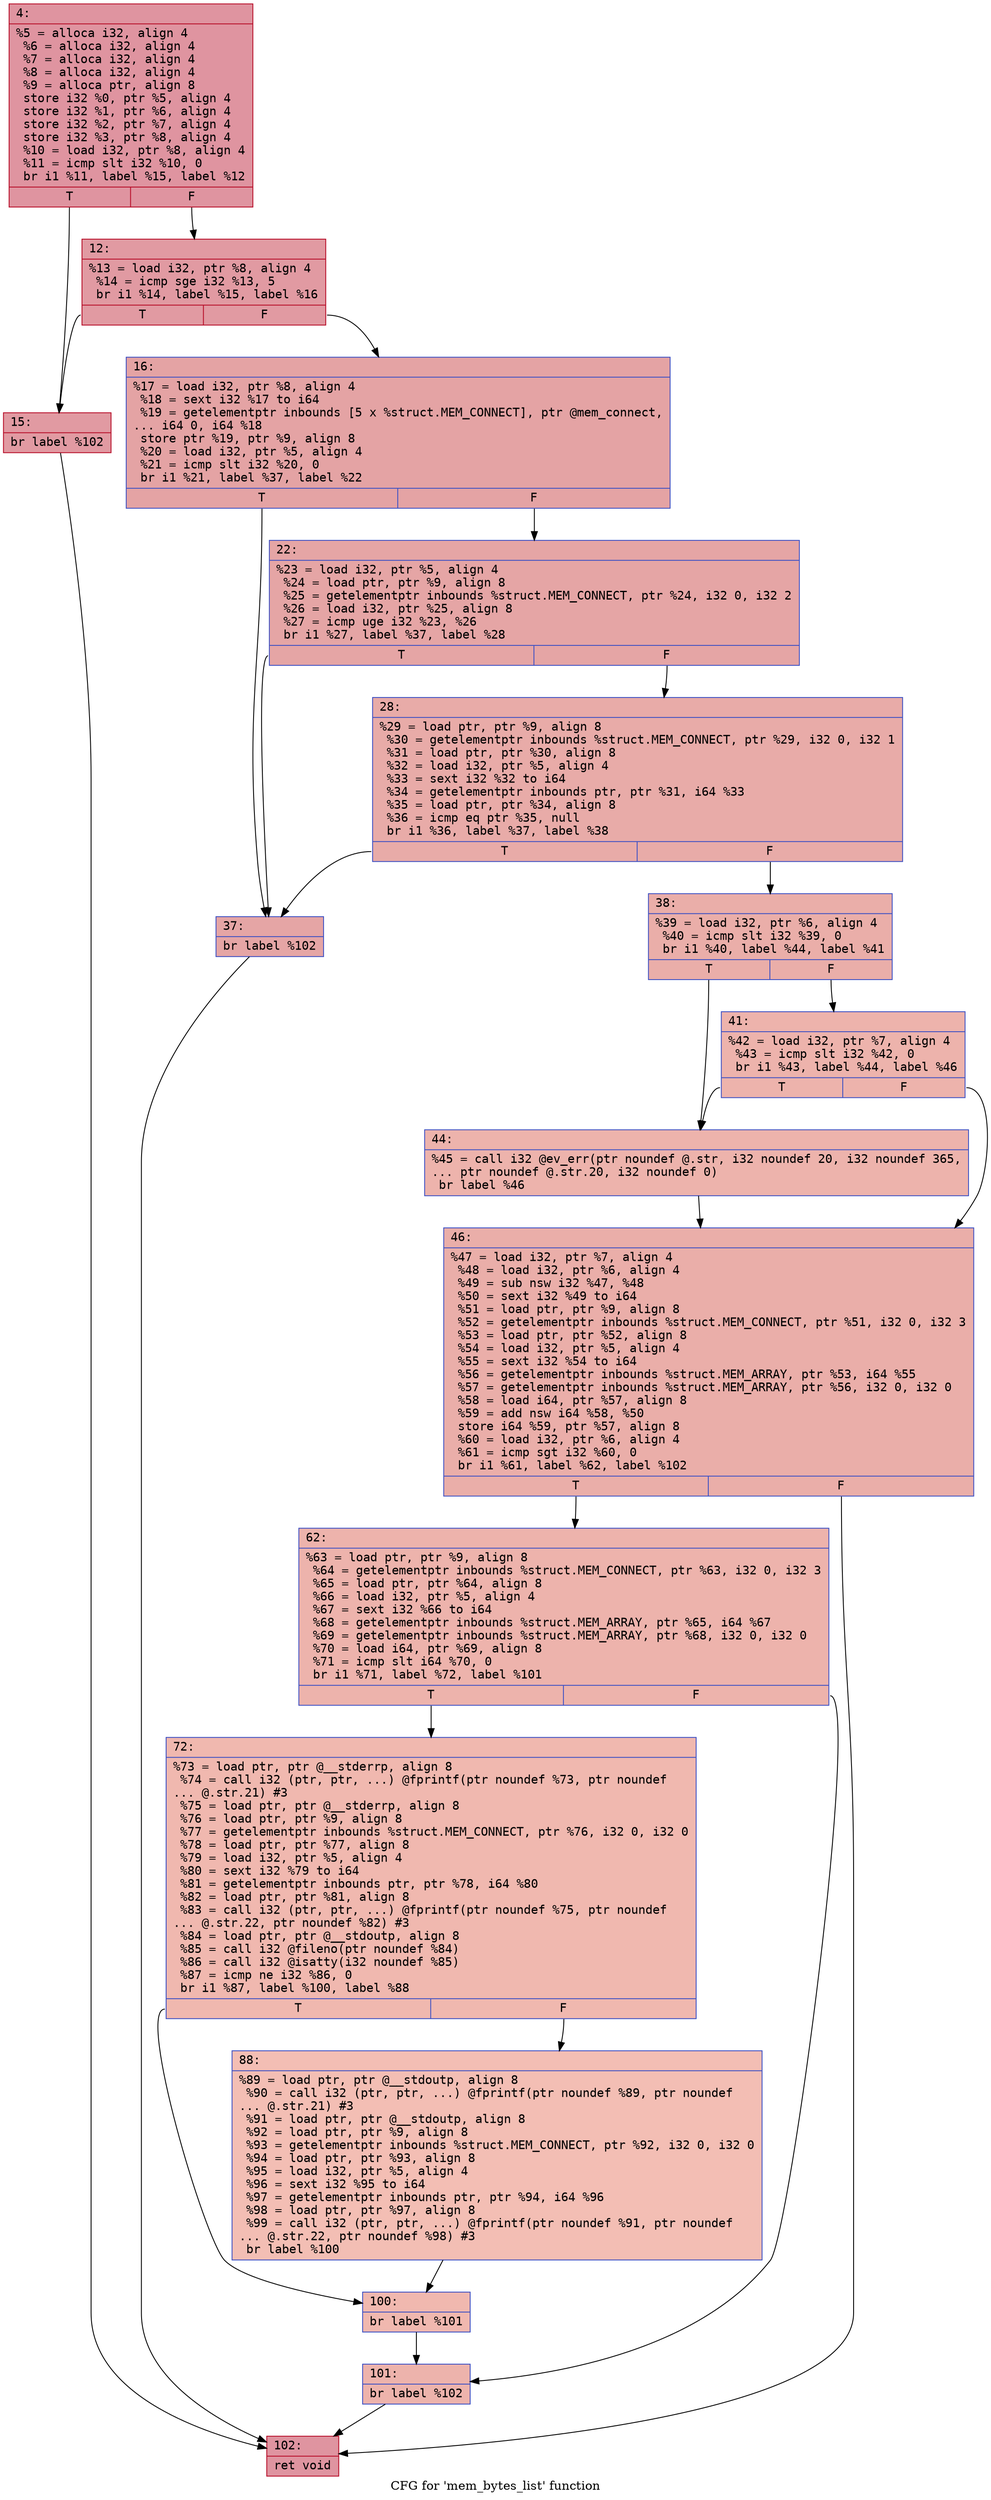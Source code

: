 digraph "CFG for 'mem_bytes_list' function" {
	label="CFG for 'mem_bytes_list' function";

	Node0x600001837890 [shape=record,color="#b70d28ff", style=filled, fillcolor="#b70d2870" fontname="Courier",label="{4:\l|  %5 = alloca i32, align 4\l  %6 = alloca i32, align 4\l  %7 = alloca i32, align 4\l  %8 = alloca i32, align 4\l  %9 = alloca ptr, align 8\l  store i32 %0, ptr %5, align 4\l  store i32 %1, ptr %6, align 4\l  store i32 %2, ptr %7, align 4\l  store i32 %3, ptr %8, align 4\l  %10 = load i32, ptr %8, align 4\l  %11 = icmp slt i32 %10, 0\l  br i1 %11, label %15, label %12\l|{<s0>T|<s1>F}}"];
	Node0x600001837890:s0 -> Node0x600001837930[tooltip="4 -> 15\nProbability 37.50%" ];
	Node0x600001837890:s1 -> Node0x6000018378e0[tooltip="4 -> 12\nProbability 62.50%" ];
	Node0x6000018378e0 [shape=record,color="#b70d28ff", style=filled, fillcolor="#bb1b2c70" fontname="Courier",label="{12:\l|  %13 = load i32, ptr %8, align 4\l  %14 = icmp sge i32 %13, 5\l  br i1 %14, label %15, label %16\l|{<s0>T|<s1>F}}"];
	Node0x6000018378e0:s0 -> Node0x600001837930[tooltip="12 -> 15\nProbability 50.00%" ];
	Node0x6000018378e0:s1 -> Node0x600001837980[tooltip="12 -> 16\nProbability 50.00%" ];
	Node0x600001837930 [shape=record,color="#b70d28ff", style=filled, fillcolor="#bb1b2c70" fontname="Courier",label="{15:\l|  br label %102\l}"];
	Node0x600001837930 -> Node0x600001837d90[tooltip="15 -> 102\nProbability 100.00%" ];
	Node0x600001837980 [shape=record,color="#3d50c3ff", style=filled, fillcolor="#c32e3170" fontname="Courier",label="{16:\l|  %17 = load i32, ptr %8, align 4\l  %18 = sext i32 %17 to i64\l  %19 = getelementptr inbounds [5 x %struct.MEM_CONNECT], ptr @mem_connect,\l... i64 0, i64 %18\l  store ptr %19, ptr %9, align 8\l  %20 = load i32, ptr %5, align 4\l  %21 = icmp slt i32 %20, 0\l  br i1 %21, label %37, label %22\l|{<s0>T|<s1>F}}"];
	Node0x600001837980:s0 -> Node0x600001837a70[tooltip="16 -> 37\nProbability 37.50%" ];
	Node0x600001837980:s1 -> Node0x6000018379d0[tooltip="16 -> 22\nProbability 62.50%" ];
	Node0x6000018379d0 [shape=record,color="#3d50c3ff", style=filled, fillcolor="#c5333470" fontname="Courier",label="{22:\l|  %23 = load i32, ptr %5, align 4\l  %24 = load ptr, ptr %9, align 8\l  %25 = getelementptr inbounds %struct.MEM_CONNECT, ptr %24, i32 0, i32 2\l  %26 = load i32, ptr %25, align 8\l  %27 = icmp uge i32 %23, %26\l  br i1 %27, label %37, label %28\l|{<s0>T|<s1>F}}"];
	Node0x6000018379d0:s0 -> Node0x600001837a70[tooltip="22 -> 37\nProbability 50.00%" ];
	Node0x6000018379d0:s1 -> Node0x600001837a20[tooltip="22 -> 28\nProbability 50.00%" ];
	Node0x600001837a20 [shape=record,color="#3d50c3ff", style=filled, fillcolor="#cc403a70" fontname="Courier",label="{28:\l|  %29 = load ptr, ptr %9, align 8\l  %30 = getelementptr inbounds %struct.MEM_CONNECT, ptr %29, i32 0, i32 1\l  %31 = load ptr, ptr %30, align 8\l  %32 = load i32, ptr %5, align 4\l  %33 = sext i32 %32 to i64\l  %34 = getelementptr inbounds ptr, ptr %31, i64 %33\l  %35 = load ptr, ptr %34, align 8\l  %36 = icmp eq ptr %35, null\l  br i1 %36, label %37, label %38\l|{<s0>T|<s1>F}}"];
	Node0x600001837a20:s0 -> Node0x600001837a70[tooltip="28 -> 37\nProbability 37.50%" ];
	Node0x600001837a20:s1 -> Node0x600001837ac0[tooltip="28 -> 38\nProbability 62.50%" ];
	Node0x600001837a70 [shape=record,color="#3d50c3ff", style=filled, fillcolor="#c5333470" fontname="Courier",label="{37:\l|  br label %102\l}"];
	Node0x600001837a70 -> Node0x600001837d90[tooltip="37 -> 102\nProbability 100.00%" ];
	Node0x600001837ac0 [shape=record,color="#3d50c3ff", style=filled, fillcolor="#d0473d70" fontname="Courier",label="{38:\l|  %39 = load i32, ptr %6, align 4\l  %40 = icmp slt i32 %39, 0\l  br i1 %40, label %44, label %41\l|{<s0>T|<s1>F}}"];
	Node0x600001837ac0:s0 -> Node0x600001837b60[tooltip="38 -> 44\nProbability 37.50%" ];
	Node0x600001837ac0:s1 -> Node0x600001837b10[tooltip="38 -> 41\nProbability 62.50%" ];
	Node0x600001837b10 [shape=record,color="#3d50c3ff", style=filled, fillcolor="#d6524470" fontname="Courier",label="{41:\l|  %42 = load i32, ptr %7, align 4\l  %43 = icmp slt i32 %42, 0\l  br i1 %43, label %44, label %46\l|{<s0>T|<s1>F}}"];
	Node0x600001837b10:s0 -> Node0x600001837b60[tooltip="41 -> 44\nProbability 37.50%" ];
	Node0x600001837b10:s1 -> Node0x600001837bb0[tooltip="41 -> 46\nProbability 62.50%" ];
	Node0x600001837b60 [shape=record,color="#3d50c3ff", style=filled, fillcolor="#d6524470" fontname="Courier",label="{44:\l|  %45 = call i32 @ev_err(ptr noundef @.str, i32 noundef 20, i32 noundef 365,\l... ptr noundef @.str.20, i32 noundef 0)\l  br label %46\l}"];
	Node0x600001837b60 -> Node0x600001837bb0[tooltip="44 -> 46\nProbability 100.00%" ];
	Node0x600001837bb0 [shape=record,color="#3d50c3ff", style=filled, fillcolor="#d0473d70" fontname="Courier",label="{46:\l|  %47 = load i32, ptr %7, align 4\l  %48 = load i32, ptr %6, align 4\l  %49 = sub nsw i32 %47, %48\l  %50 = sext i32 %49 to i64\l  %51 = load ptr, ptr %9, align 8\l  %52 = getelementptr inbounds %struct.MEM_CONNECT, ptr %51, i32 0, i32 3\l  %53 = load ptr, ptr %52, align 8\l  %54 = load i32, ptr %5, align 4\l  %55 = sext i32 %54 to i64\l  %56 = getelementptr inbounds %struct.MEM_ARRAY, ptr %53, i64 %55\l  %57 = getelementptr inbounds %struct.MEM_ARRAY, ptr %56, i32 0, i32 0\l  %58 = load i64, ptr %57, align 8\l  %59 = add nsw i64 %58, %50\l  store i64 %59, ptr %57, align 8\l  %60 = load i32, ptr %6, align 4\l  %61 = icmp sgt i32 %60, 0\l  br i1 %61, label %62, label %102\l|{<s0>T|<s1>F}}"];
	Node0x600001837bb0:s0 -> Node0x600001837c00[tooltip="46 -> 62\nProbability 62.50%" ];
	Node0x600001837bb0:s1 -> Node0x600001837d90[tooltip="46 -> 102\nProbability 37.50%" ];
	Node0x600001837c00 [shape=record,color="#3d50c3ff", style=filled, fillcolor="#d6524470" fontname="Courier",label="{62:\l|  %63 = load ptr, ptr %9, align 8\l  %64 = getelementptr inbounds %struct.MEM_CONNECT, ptr %63, i32 0, i32 3\l  %65 = load ptr, ptr %64, align 8\l  %66 = load i32, ptr %5, align 4\l  %67 = sext i32 %66 to i64\l  %68 = getelementptr inbounds %struct.MEM_ARRAY, ptr %65, i64 %67\l  %69 = getelementptr inbounds %struct.MEM_ARRAY, ptr %68, i32 0, i32 0\l  %70 = load i64, ptr %69, align 8\l  %71 = icmp slt i64 %70, 0\l  br i1 %71, label %72, label %101\l|{<s0>T|<s1>F}}"];
	Node0x600001837c00:s0 -> Node0x600001837c50[tooltip="62 -> 72\nProbability 37.50%" ];
	Node0x600001837c00:s1 -> Node0x600001837d40[tooltip="62 -> 101\nProbability 62.50%" ];
	Node0x600001837c50 [shape=record,color="#3d50c3ff", style=filled, fillcolor="#dc5d4a70" fontname="Courier",label="{72:\l|  %73 = load ptr, ptr @__stderrp, align 8\l  %74 = call i32 (ptr, ptr, ...) @fprintf(ptr noundef %73, ptr noundef\l... @.str.21) #3\l  %75 = load ptr, ptr @__stderrp, align 8\l  %76 = load ptr, ptr %9, align 8\l  %77 = getelementptr inbounds %struct.MEM_CONNECT, ptr %76, i32 0, i32 0\l  %78 = load ptr, ptr %77, align 8\l  %79 = load i32, ptr %5, align 4\l  %80 = sext i32 %79 to i64\l  %81 = getelementptr inbounds ptr, ptr %78, i64 %80\l  %82 = load ptr, ptr %81, align 8\l  %83 = call i32 (ptr, ptr, ...) @fprintf(ptr noundef %75, ptr noundef\l... @.str.22, ptr noundef %82) #3\l  %84 = load ptr, ptr @__stdoutp, align 8\l  %85 = call i32 @fileno(ptr noundef %84)\l  %86 = call i32 @isatty(i32 noundef %85)\l  %87 = icmp ne i32 %86, 0\l  br i1 %87, label %100, label %88\l|{<s0>T|<s1>F}}"];
	Node0x600001837c50:s0 -> Node0x600001837cf0[tooltip="72 -> 100\nProbability 62.50%" ];
	Node0x600001837c50:s1 -> Node0x600001837ca0[tooltip="72 -> 88\nProbability 37.50%" ];
	Node0x600001837ca0 [shape=record,color="#3d50c3ff", style=filled, fillcolor="#e36c5570" fontname="Courier",label="{88:\l|  %89 = load ptr, ptr @__stdoutp, align 8\l  %90 = call i32 (ptr, ptr, ...) @fprintf(ptr noundef %89, ptr noundef\l... @.str.21) #3\l  %91 = load ptr, ptr @__stdoutp, align 8\l  %92 = load ptr, ptr %9, align 8\l  %93 = getelementptr inbounds %struct.MEM_CONNECT, ptr %92, i32 0, i32 0\l  %94 = load ptr, ptr %93, align 8\l  %95 = load i32, ptr %5, align 4\l  %96 = sext i32 %95 to i64\l  %97 = getelementptr inbounds ptr, ptr %94, i64 %96\l  %98 = load ptr, ptr %97, align 8\l  %99 = call i32 (ptr, ptr, ...) @fprintf(ptr noundef %91, ptr noundef\l... @.str.22, ptr noundef %98) #3\l  br label %100\l}"];
	Node0x600001837ca0 -> Node0x600001837cf0[tooltip="88 -> 100\nProbability 100.00%" ];
	Node0x600001837cf0 [shape=record,color="#3d50c3ff", style=filled, fillcolor="#dc5d4a70" fontname="Courier",label="{100:\l|  br label %101\l}"];
	Node0x600001837cf0 -> Node0x600001837d40[tooltip="100 -> 101\nProbability 100.00%" ];
	Node0x600001837d40 [shape=record,color="#3d50c3ff", style=filled, fillcolor="#d6524470" fontname="Courier",label="{101:\l|  br label %102\l}"];
	Node0x600001837d40 -> Node0x600001837d90[tooltip="101 -> 102\nProbability 100.00%" ];
	Node0x600001837d90 [shape=record,color="#b70d28ff", style=filled, fillcolor="#b70d2870" fontname="Courier",label="{102:\l|  ret void\l}"];
}
